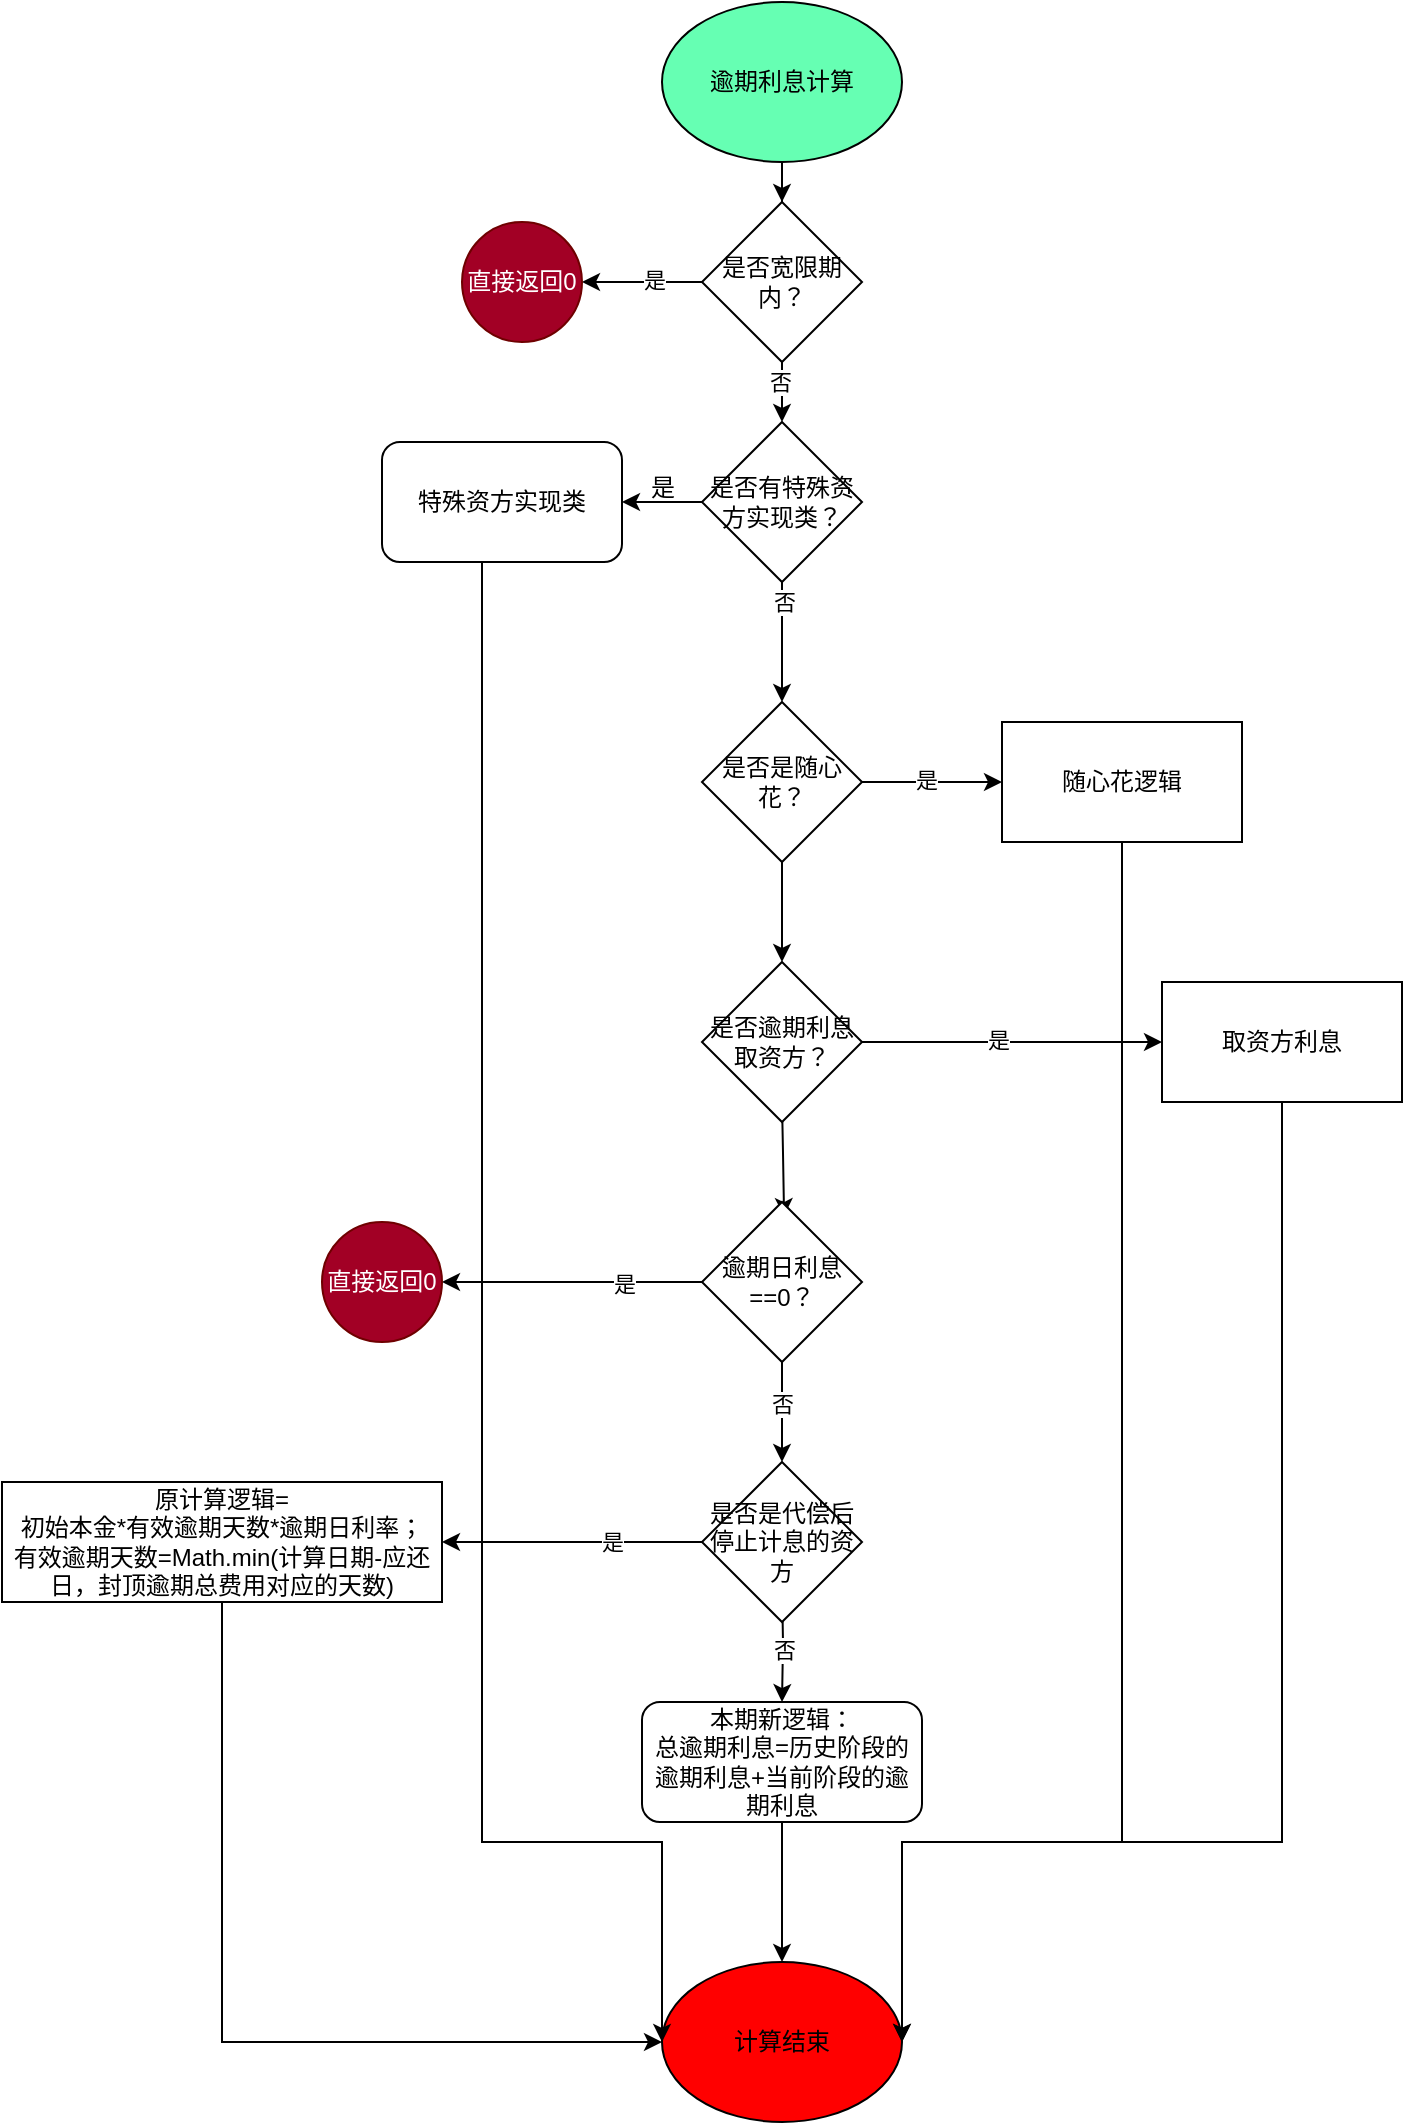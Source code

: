 <mxfile version="24.8.3">
  <diagram name="第 1 页" id="-rcKaKN9AYwUOra4wo7v">
    <mxGraphModel dx="2901" dy="1043" grid="1" gridSize="10" guides="1" tooltips="1" connect="1" arrows="1" fold="1" page="1" pageScale="1" pageWidth="827" pageHeight="1169" math="0" shadow="0">
      <root>
        <mxCell id="0" />
        <mxCell id="1" parent="0" />
        <mxCell id="IvePooQXdTvD_41YPT4H-12" value="" style="edgeStyle=orthogonalEdgeStyle;rounded=0;orthogonalLoop=1;jettySize=auto;html=1;" edge="1" parent="1" source="iip_FYa3BxoyAO8BdrTa-5" target="IvePooQXdTvD_41YPT4H-4">
          <mxGeometry relative="1" as="geometry" />
        </mxCell>
        <mxCell id="iip_FYa3BxoyAO8BdrTa-5" value="逾期利息计算" style="ellipse;whiteSpace=wrap;html=1;fillColor=#66FFB3;" parent="1" vertex="1">
          <mxGeometry x="220" y="20" width="120" height="80" as="geometry" />
        </mxCell>
        <mxCell id="iip_FYa3BxoyAO8BdrTa-6" value="" style="edgeStyle=orthogonalEdgeStyle;rounded=0;orthogonalLoop=1;jettySize=auto;html=1;" parent="1" edge="1">
          <mxGeometry relative="1" as="geometry">
            <mxPoint x="280" y="290" as="sourcePoint" />
            <mxPoint x="280" y="370" as="targetPoint" />
          </mxGeometry>
        </mxCell>
        <mxCell id="iip_FYa3BxoyAO8BdrTa-32" value="否" style="edgeLabel;html=1;align=center;verticalAlign=middle;resizable=0;points=[];" parent="iip_FYa3BxoyAO8BdrTa-6" vertex="1" connectable="0">
          <mxGeometry x="-0.25" y="1" relative="1" as="geometry">
            <mxPoint as="offset" />
          </mxGeometry>
        </mxCell>
        <mxCell id="iip_FYa3BxoyAO8BdrTa-10" value="" style="edgeStyle=orthogonalEdgeStyle;rounded=0;orthogonalLoop=1;jettySize=auto;html=1;entryX=0.513;entryY=0.088;entryDx=0;entryDy=0;entryPerimeter=0;" parent="1" edge="1" target="IvePooQXdTvD_41YPT4H-1">
          <mxGeometry relative="1" as="geometry">
            <mxPoint x="280" y="570" as="sourcePoint" />
            <mxPoint x="280" y="650" as="targetPoint" />
          </mxGeometry>
        </mxCell>
        <mxCell id="iip_FYa3BxoyAO8BdrTa-12" value="" style="edgeStyle=orthogonalEdgeStyle;rounded=0;orthogonalLoop=1;jettySize=auto;html=1;" parent="1" target="iip_FYa3BxoyAO8BdrTa-15" edge="1">
          <mxGeometry relative="1" as="geometry">
            <mxPoint x="280" y="810" as="sourcePoint" />
          </mxGeometry>
        </mxCell>
        <mxCell id="iip_FYa3BxoyAO8BdrTa-58" value="否" style="edgeLabel;html=1;align=center;verticalAlign=middle;resizable=0;points=[];" parent="iip_FYa3BxoyAO8BdrTa-12" vertex="1" connectable="0">
          <mxGeometry x="0.006" y="2" relative="1" as="geometry">
            <mxPoint y="1" as="offset" />
          </mxGeometry>
        </mxCell>
        <mxCell id="iip_FYa3BxoyAO8BdrTa-14" value="" style="edgeStyle=orthogonalEdgeStyle;rounded=0;orthogonalLoop=1;jettySize=auto;html=1;" parent="1" source="iip_FYa3BxoyAO8BdrTa-15" target="iip_FYa3BxoyAO8BdrTa-16" edge="1">
          <mxGeometry relative="1" as="geometry" />
        </mxCell>
        <mxCell id="iip_FYa3BxoyAO8BdrTa-15" value="本期新逻辑：&lt;br&gt;&lt;div&gt;&lt;span style=&quot;background-color: initial;&quot;&gt;总&lt;/span&gt;&lt;span style=&quot;background-color: initial;&quot;&gt;逾期利息=历史阶段的逾期利息+当前阶段的逾期利息&lt;/span&gt;&lt;/div&gt;" style="rounded=1;whiteSpace=wrap;html=1;" parent="1" vertex="1">
          <mxGeometry x="210" y="870" width="140" height="60" as="geometry" />
        </mxCell>
        <mxCell id="iip_FYa3BxoyAO8BdrTa-16" value="计算结束" style="ellipse;whiteSpace=wrap;html=1;fillColor=#FF0000;" parent="1" vertex="1">
          <mxGeometry x="220" y="1000" width="120" height="80" as="geometry" />
        </mxCell>
        <mxCell id="iip_FYa3BxoyAO8BdrTa-35" value="" style="edgeStyle=orthogonalEdgeStyle;rounded=0;orthogonalLoop=1;jettySize=auto;html=1;" parent="1" source="iip_FYa3BxoyAO8BdrTa-33" target="iip_FYa3BxoyAO8BdrTa-34" edge="1">
          <mxGeometry relative="1" as="geometry" />
        </mxCell>
        <mxCell id="iip_FYa3BxoyAO8BdrTa-33" value="是否有特殊资方实现类？" style="rhombus;whiteSpace=wrap;html=1;" parent="1" vertex="1">
          <mxGeometry x="240" y="230" width="80" height="80" as="geometry" />
        </mxCell>
        <mxCell id="iip_FYa3BxoyAO8BdrTa-37" style="edgeStyle=orthogonalEdgeStyle;rounded=0;orthogonalLoop=1;jettySize=auto;html=1;entryX=0;entryY=0.5;entryDx=0;entryDy=0;" parent="1" source="iip_FYa3BxoyAO8BdrTa-34" target="iip_FYa3BxoyAO8BdrTa-16" edge="1">
          <mxGeometry relative="1" as="geometry">
            <mxPoint x="140" y="940" as="targetPoint" />
            <Array as="points">
              <mxPoint x="130" y="940" />
            </Array>
          </mxGeometry>
        </mxCell>
        <mxCell id="iip_FYa3BxoyAO8BdrTa-34" value="特殊资方实现类" style="rounded=1;whiteSpace=wrap;html=1;" parent="1" vertex="1">
          <mxGeometry x="80" y="240" width="120" height="60" as="geometry" />
        </mxCell>
        <mxCell id="iip_FYa3BxoyAO8BdrTa-36" value="是" style="text;html=1;align=center;verticalAlign=middle;resizable=0;points=[];autosize=1;strokeColor=none;fillColor=none;" parent="1" vertex="1">
          <mxGeometry x="200" y="248" width="40" height="30" as="geometry" />
        </mxCell>
        <mxCell id="iip_FYa3BxoyAO8BdrTa-39" value="" style="edgeStyle=orthogonalEdgeStyle;rounded=0;orthogonalLoop=1;jettySize=auto;html=1;" parent="1" target="iip_FYa3BxoyAO8BdrTa-38" edge="1">
          <mxGeometry relative="1" as="geometry">
            <mxPoint x="280" y="430" as="sourcePoint" />
            <mxPoint x="280" y="510" as="targetPoint" />
          </mxGeometry>
        </mxCell>
        <mxCell id="iip_FYa3BxoyAO8BdrTa-42" value="" style="edgeStyle=orthogonalEdgeStyle;rounded=0;orthogonalLoop=1;jettySize=auto;html=1;" parent="1" source="iip_FYa3BxoyAO8BdrTa-38" target="iip_FYa3BxoyAO8BdrTa-41" edge="1">
          <mxGeometry relative="1" as="geometry" />
        </mxCell>
        <mxCell id="iip_FYa3BxoyAO8BdrTa-43" value="是" style="edgeLabel;html=1;align=center;verticalAlign=middle;resizable=0;points=[];" parent="iip_FYa3BxoyAO8BdrTa-42" vertex="1" connectable="0">
          <mxGeometry x="-0.1" y="1" relative="1" as="geometry">
            <mxPoint as="offset" />
          </mxGeometry>
        </mxCell>
        <mxCell id="iip_FYa3BxoyAO8BdrTa-51" value="" style="edgeStyle=orthogonalEdgeStyle;rounded=0;orthogonalLoop=1;jettySize=auto;html=1;" parent="1" source="iip_FYa3BxoyAO8BdrTa-38" target="iip_FYa3BxoyAO8BdrTa-49" edge="1">
          <mxGeometry relative="1" as="geometry" />
        </mxCell>
        <mxCell id="iip_FYa3BxoyAO8BdrTa-38" value="是否是随心花？" style="rhombus;whiteSpace=wrap;html=1;" parent="1" vertex="1">
          <mxGeometry x="240" y="370" width="80" height="80" as="geometry" />
        </mxCell>
        <mxCell id="iip_FYa3BxoyAO8BdrTa-44" style="edgeStyle=orthogonalEdgeStyle;rounded=0;orthogonalLoop=1;jettySize=auto;html=1;entryX=1;entryY=0.5;entryDx=0;entryDy=0;" parent="1" source="iip_FYa3BxoyAO8BdrTa-41" target="iip_FYa3BxoyAO8BdrTa-16" edge="1">
          <mxGeometry relative="1" as="geometry">
            <Array as="points">
              <mxPoint x="450" y="940" />
            </Array>
          </mxGeometry>
        </mxCell>
        <mxCell id="iip_FYa3BxoyAO8BdrTa-41" value="随心花逻辑" style="whiteSpace=wrap;html=1;" parent="1" vertex="1">
          <mxGeometry x="390" y="380" width="120" height="60" as="geometry" />
        </mxCell>
        <mxCell id="iip_FYa3BxoyAO8BdrTa-46" value="" style="edgeStyle=orthogonalEdgeStyle;rounded=0;orthogonalLoop=1;jettySize=auto;html=1;" parent="1" target="iip_FYa3BxoyAO8BdrTa-49" edge="1">
          <mxGeometry relative="1" as="geometry">
            <mxPoint x="280" y="560" as="sourcePoint" />
            <mxPoint x="280" y="640" as="targetPoint" />
          </mxGeometry>
        </mxCell>
        <mxCell id="iip_FYa3BxoyAO8BdrTa-47" value="" style="edgeStyle=orthogonalEdgeStyle;rounded=0;orthogonalLoop=1;jettySize=auto;html=1;" parent="1" source="iip_FYa3BxoyAO8BdrTa-49" target="iip_FYa3BxoyAO8BdrTa-50" edge="1">
          <mxGeometry relative="1" as="geometry" />
        </mxCell>
        <mxCell id="iip_FYa3BxoyAO8BdrTa-48" value="是" style="edgeLabel;html=1;align=center;verticalAlign=middle;resizable=0;points=[];" parent="iip_FYa3BxoyAO8BdrTa-47" vertex="1" connectable="0">
          <mxGeometry x="-0.1" y="1" relative="1" as="geometry">
            <mxPoint as="offset" />
          </mxGeometry>
        </mxCell>
        <mxCell id="iip_FYa3BxoyAO8BdrTa-49" value="是否逾期利息取资方？" style="rhombus;whiteSpace=wrap;html=1;" parent="1" vertex="1">
          <mxGeometry x="240" y="500" width="80" height="80" as="geometry" />
        </mxCell>
        <mxCell id="iip_FYa3BxoyAO8BdrTa-52" style="edgeStyle=orthogonalEdgeStyle;rounded=0;orthogonalLoop=1;jettySize=auto;html=1;exitX=0.5;exitY=1;exitDx=0;exitDy=0;entryX=1;entryY=0.5;entryDx=0;entryDy=0;" parent="1" source="iip_FYa3BxoyAO8BdrTa-50" target="iip_FYa3BxoyAO8BdrTa-16" edge="1">
          <mxGeometry relative="1" as="geometry">
            <mxPoint x="450" y="730" as="targetPoint" />
            <Array as="points">
              <mxPoint x="530" y="940" />
            </Array>
          </mxGeometry>
        </mxCell>
        <mxCell id="iip_FYa3BxoyAO8BdrTa-50" value="取资方利息" style="whiteSpace=wrap;html=1;" parent="1" vertex="1">
          <mxGeometry x="470" y="510" width="120" height="60" as="geometry" />
        </mxCell>
        <mxCell id="iip_FYa3BxoyAO8BdrTa-55" value="" style="edgeStyle=orthogonalEdgeStyle;rounded=0;orthogonalLoop=1;jettySize=auto;html=1;" parent="1" source="iip_FYa3BxoyAO8BdrTa-53" target="iip_FYa3BxoyAO8BdrTa-54" edge="1">
          <mxGeometry relative="1" as="geometry" />
        </mxCell>
        <mxCell id="iip_FYa3BxoyAO8BdrTa-56" value="是" style="edgeLabel;html=1;align=center;verticalAlign=middle;resizable=0;points=[];" parent="iip_FYa3BxoyAO8BdrTa-55" vertex="1" connectable="0">
          <mxGeometry x="-0.3" relative="1" as="geometry">
            <mxPoint as="offset" />
          </mxGeometry>
        </mxCell>
        <mxCell id="iip_FYa3BxoyAO8BdrTa-53" value="是否是代偿后停止计息的资方" style="rhombus;whiteSpace=wrap;html=1;" parent="1" vertex="1">
          <mxGeometry x="240" y="750" width="80" height="80" as="geometry" />
        </mxCell>
        <mxCell id="iip_FYa3BxoyAO8BdrTa-57" style="edgeStyle=orthogonalEdgeStyle;rounded=0;orthogonalLoop=1;jettySize=auto;html=1;entryX=0;entryY=0.5;entryDx=0;entryDy=0;" parent="1" source="iip_FYa3BxoyAO8BdrTa-54" target="iip_FYa3BxoyAO8BdrTa-16" edge="1">
          <mxGeometry relative="1" as="geometry">
            <Array as="points">
              <mxPoint y="1040" />
            </Array>
          </mxGeometry>
        </mxCell>
        <mxCell id="iip_FYa3BxoyAO8BdrTa-54" value="原计算逻辑=&lt;div&gt;初始本金*有效逾期天数*逾期日利率；&lt;/div&gt;&lt;div&gt;有效逾期天数=Math.min(计算日期-应还日，封顶逾期总费用对应的天数)&lt;/div&gt;" style="whiteSpace=wrap;html=1;" parent="1" vertex="1">
          <mxGeometry x="-110" y="760" width="220" height="60" as="geometry" />
        </mxCell>
        <mxCell id="IvePooQXdTvD_41YPT4H-3" value="" style="edgeStyle=orthogonalEdgeStyle;rounded=0;orthogonalLoop=1;jettySize=auto;html=1;" edge="1" parent="1" source="IvePooQXdTvD_41YPT4H-1">
          <mxGeometry relative="1" as="geometry">
            <mxPoint x="110" y="660" as="targetPoint" />
          </mxGeometry>
        </mxCell>
        <mxCell id="IvePooQXdTvD_41YPT4H-16" value="是" style="edgeLabel;html=1;align=center;verticalAlign=middle;resizable=0;points=[];" vertex="1" connectable="0" parent="IvePooQXdTvD_41YPT4H-3">
          <mxGeometry x="-0.402" y="1" relative="1" as="geometry">
            <mxPoint as="offset" />
          </mxGeometry>
        </mxCell>
        <mxCell id="IvePooQXdTvD_41YPT4H-14" value="" style="edgeStyle=orthogonalEdgeStyle;rounded=0;orthogonalLoop=1;jettySize=auto;html=1;exitX=0.5;exitY=1;exitDx=0;exitDy=0;" edge="1" parent="1" source="IvePooQXdTvD_41YPT4H-1" target="iip_FYa3BxoyAO8BdrTa-53">
          <mxGeometry relative="1" as="geometry">
            <mxPoint x="270" y="670" as="sourcePoint" />
          </mxGeometry>
        </mxCell>
        <mxCell id="IvePooQXdTvD_41YPT4H-15" value="否" style="edgeLabel;html=1;align=center;verticalAlign=middle;resizable=0;points=[];" vertex="1" connectable="0" parent="IvePooQXdTvD_41YPT4H-14">
          <mxGeometry x="-0.151" relative="1" as="geometry">
            <mxPoint as="offset" />
          </mxGeometry>
        </mxCell>
        <mxCell id="IvePooQXdTvD_41YPT4H-1" value="逾期日利息==0？" style="rhombus;whiteSpace=wrap;html=1;" vertex="1" parent="1">
          <mxGeometry x="240" y="620" width="80" height="80" as="geometry" />
        </mxCell>
        <mxCell id="IvePooQXdTvD_41YPT4H-5" value="" style="edgeStyle=orthogonalEdgeStyle;rounded=0;orthogonalLoop=1;jettySize=auto;html=1;" edge="1" parent="1" source="IvePooQXdTvD_41YPT4H-4" target="iip_FYa3BxoyAO8BdrTa-33">
          <mxGeometry relative="1" as="geometry" />
        </mxCell>
        <mxCell id="IvePooQXdTvD_41YPT4H-6" value="否" style="edgeLabel;html=1;align=center;verticalAlign=middle;resizable=0;points=[];" vertex="1" connectable="0" parent="IvePooQXdTvD_41YPT4H-5">
          <mxGeometry x="0.2" y="-1" relative="1" as="geometry">
            <mxPoint as="offset" />
          </mxGeometry>
        </mxCell>
        <mxCell id="IvePooQXdTvD_41YPT4H-8" value="" style="edgeStyle=orthogonalEdgeStyle;rounded=0;orthogonalLoop=1;jettySize=auto;html=1;" edge="1" parent="1" source="IvePooQXdTvD_41YPT4H-4">
          <mxGeometry relative="1" as="geometry">
            <mxPoint x="180" y="160" as="targetPoint" />
          </mxGeometry>
        </mxCell>
        <mxCell id="IvePooQXdTvD_41YPT4H-9" value="是" style="edgeLabel;html=1;align=center;verticalAlign=middle;resizable=0;points=[];" vertex="1" connectable="0" parent="IvePooQXdTvD_41YPT4H-8">
          <mxGeometry x="-0.2" y="-1" relative="1" as="geometry">
            <mxPoint as="offset" />
          </mxGeometry>
        </mxCell>
        <mxCell id="IvePooQXdTvD_41YPT4H-4" value="是否宽限期内？" style="rhombus;whiteSpace=wrap;html=1;" vertex="1" parent="1">
          <mxGeometry x="240" y="120" width="80" height="80" as="geometry" />
        </mxCell>
        <mxCell id="IvePooQXdTvD_41YPT4H-11" value="直接返回0" style="ellipse;whiteSpace=wrap;html=1;aspect=fixed;fillColor=#a20025;strokeColor=#6F0000;fontColor=#ffffff;" vertex="1" parent="1">
          <mxGeometry x="120" y="130" width="60" height="60" as="geometry" />
        </mxCell>
        <mxCell id="IvePooQXdTvD_41YPT4H-13" value="直接返回0" style="ellipse;whiteSpace=wrap;html=1;aspect=fixed;fillColor=#a20025;strokeColor=#6F0000;fontColor=#ffffff;" vertex="1" parent="1">
          <mxGeometry x="50" y="630" width="60" height="60" as="geometry" />
        </mxCell>
      </root>
    </mxGraphModel>
  </diagram>
</mxfile>
